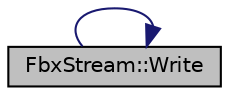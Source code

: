 digraph "FbxStream::Write"
{
  edge [fontname="Helvetica",fontsize="10",labelfontname="Helvetica",labelfontsize="10"];
  node [fontname="Helvetica",fontsize="10",shape=record];
  rankdir="LR";
  Node38 [label="FbxStream::Write",height=0.2,width=0.4,color="black", fillcolor="grey75", style="filled", fontcolor="black"];
  Node38 -> Node38 [color="midnightblue",fontsize="10",style="solid",fontname="Helvetica"];
}
